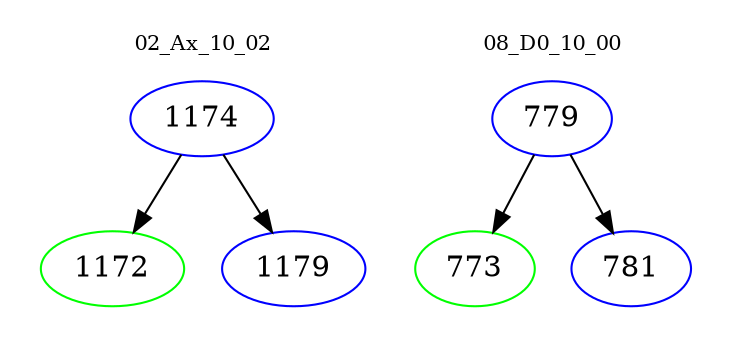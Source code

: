 digraph{
subgraph cluster_0 {
color = white
label = "02_Ax_10_02";
fontsize=10;
T0_1174 [label="1174", color="blue"]
T0_1174 -> T0_1172 [color="black"]
T0_1172 [label="1172", color="green"]
T0_1174 -> T0_1179 [color="black"]
T0_1179 [label="1179", color="blue"]
}
subgraph cluster_1 {
color = white
label = "08_D0_10_00";
fontsize=10;
T1_779 [label="779", color="blue"]
T1_779 -> T1_773 [color="black"]
T1_773 [label="773", color="green"]
T1_779 -> T1_781 [color="black"]
T1_781 [label="781", color="blue"]
}
}
